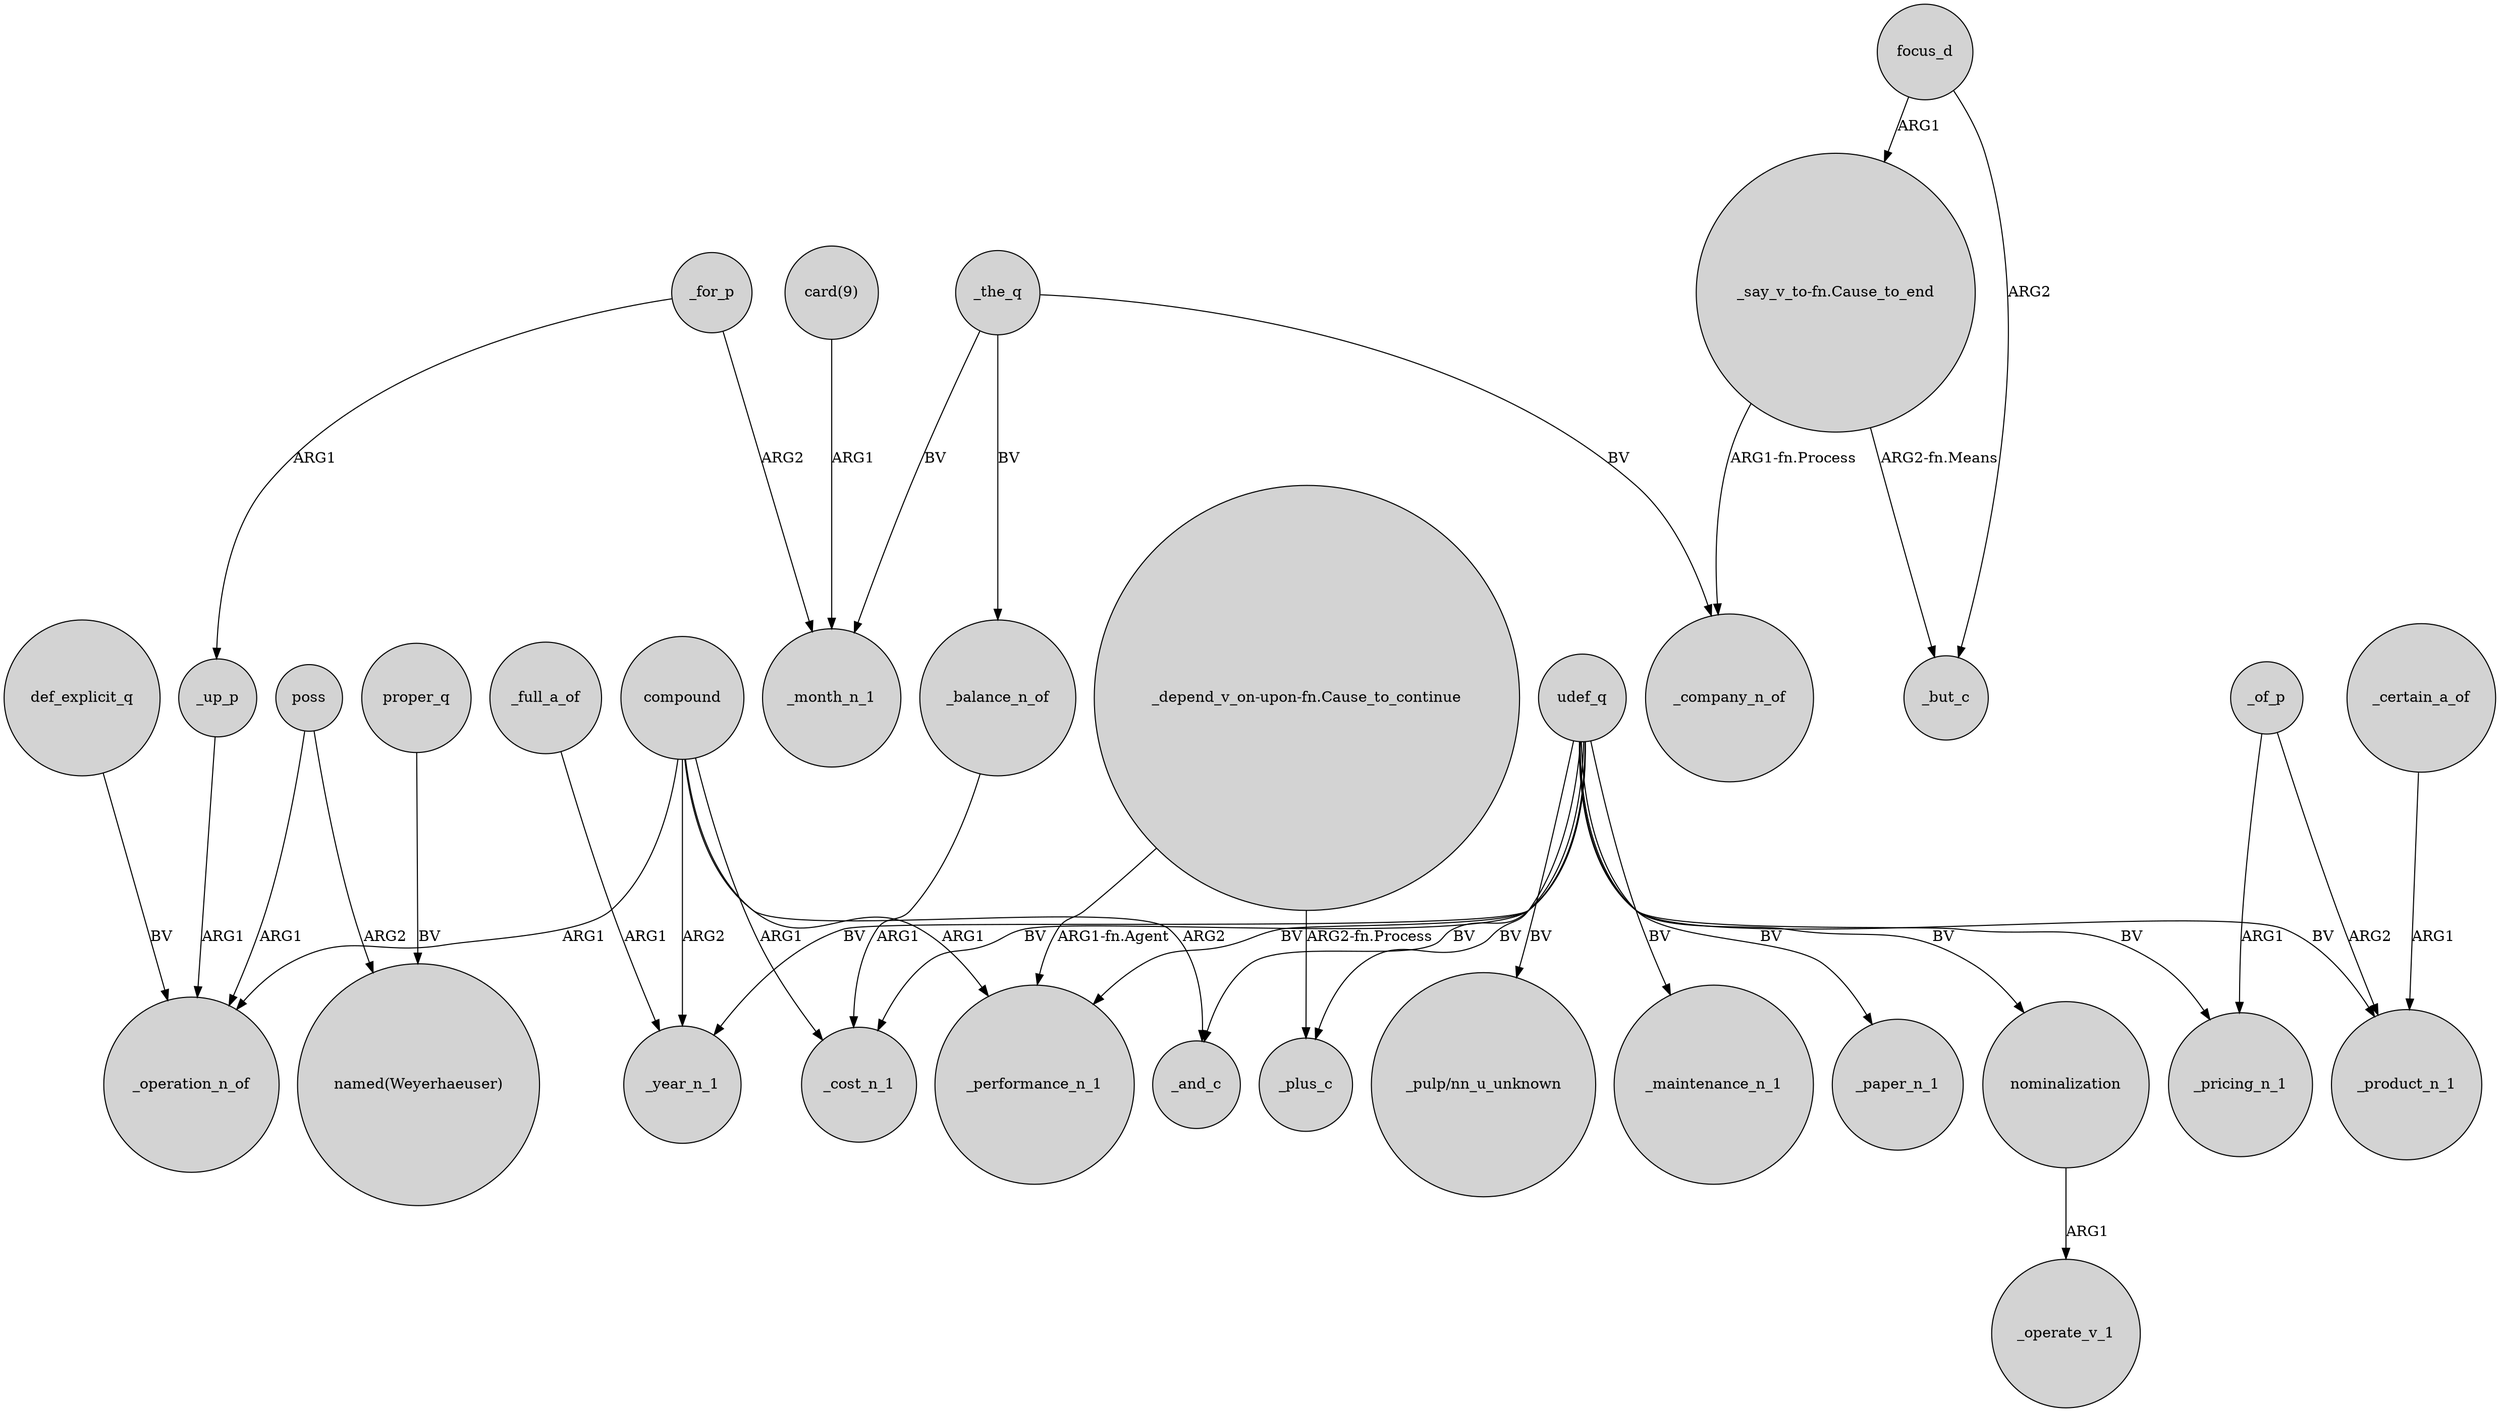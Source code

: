 digraph {
	node [shape=circle style=filled]
	udef_q -> _paper_n_1 [label=BV]
	focus_d -> "_say_v_to-fn.Cause_to_end" [label=ARG1]
	_full_a_of -> _year_n_1 [label=ARG1]
	_the_q -> _month_n_1 [label=BV]
	proper_q -> "named(Weyerhaeuser)" [label=BV]
	focus_d -> _but_c [label=ARG2]
	udef_q -> _performance_n_1 [label=BV]
	udef_q -> nominalization [label=BV]
	compound -> _performance_n_1 [label=ARG1]
	nominalization -> _operate_v_1 [label=ARG1]
	poss -> _operation_n_of [label=ARG1]
	udef_q -> _product_n_1 [label=BV]
	compound -> _operation_n_of [label=ARG1]
	poss -> "named(Weyerhaeuser)" [label=ARG2]
	udef_q -> _and_c [label=BV]
	_of_p -> _product_n_1 [label=ARG2]
	compound -> _and_c [label=ARG2]
	"_depend_v_on-upon-fn.Cause_to_continue" -> _performance_n_1 [label="ARG1-fn.Agent"]
	_for_p -> _up_p [label=ARG1]
	compound -> _year_n_1 [label=ARG2]
	udef_q -> _pricing_n_1 [label=BV]
	udef_q -> "_pulp/nn_u_unknown" [label=BV]
	udef_q -> _plus_c [label=BV]
	_of_p -> _pricing_n_1 [label=ARG1]
	_the_q -> _balance_n_of [label=BV]
	udef_q -> _maintenance_n_1 [label=BV]
	"_say_v_to-fn.Cause_to_end" -> _but_c [label="ARG2-fn.Means"]
	def_explicit_q -> _operation_n_of [label=BV]
	_certain_a_of -> _product_n_1 [label=ARG1]
	udef_q -> _year_n_1 [label=BV]
	"_say_v_to-fn.Cause_to_end" -> _company_n_of [label="ARG1-fn.Process"]
	"card(9)" -> _month_n_1 [label=ARG1]
	compound -> _cost_n_1 [label=ARG1]
	"_depend_v_on-upon-fn.Cause_to_continue" -> _plus_c [label="ARG2-fn.Process"]
	_balance_n_of -> _cost_n_1 [label=ARG1]
	_the_q -> _company_n_of [label=BV]
	_for_p -> _month_n_1 [label=ARG2]
	_up_p -> _operation_n_of [label=ARG1]
	udef_q -> _cost_n_1 [label=BV]
}
